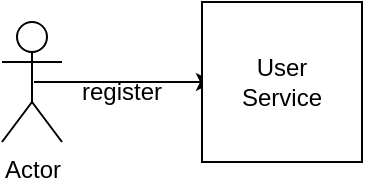 <mxfile version="14.6.10" type="github" pages="2">
  <diagram id="WGbYtp2I7hQmN5VS0vPb" name="Register a user">
    <mxGraphModel dx="1422" dy="772" grid="1" gridSize="10" guides="1" tooltips="1" connect="1" arrows="1" fold="1" page="1" pageScale="1" pageWidth="850" pageHeight="1100" math="0" shadow="0">
      <root>
        <mxCell id="k-vgpQ2rgIqrTTHoVK5a-0" />
        <mxCell id="k-vgpQ2rgIqrTTHoVK5a-1" parent="k-vgpQ2rgIqrTTHoVK5a-0" />
        <mxCell id="k-vgpQ2rgIqrTTHoVK5a-5" value="" style="edgeStyle=orthogonalEdgeStyle;rounded=0;orthogonalLoop=1;jettySize=auto;html=1;" edge="1" parent="k-vgpQ2rgIqrTTHoVK5a-1">
          <mxGeometry relative="1" as="geometry">
            <mxPoint x="66" y="80" as="sourcePoint" />
            <mxPoint x="156" y="80" as="targetPoint" />
          </mxGeometry>
        </mxCell>
        <mxCell id="k-vgpQ2rgIqrTTHoVK5a-7" value="register" style="text;html=1;strokeColor=none;fillColor=none;align=center;verticalAlign=middle;whiteSpace=wrap;rounded=0;" vertex="1" parent="k-vgpQ2rgIqrTTHoVK5a-1">
          <mxGeometry x="90" y="75" width="40" height="20" as="geometry" />
        </mxCell>
        <mxCell id="k-vgpQ2rgIqrTTHoVK5a-2" value="" style="whiteSpace=wrap;html=1;aspect=fixed;" vertex="1" parent="k-vgpQ2rgIqrTTHoVK5a-1">
          <mxGeometry x="150" y="40" width="80" height="80" as="geometry" />
        </mxCell>
        <mxCell id="k-vgpQ2rgIqrTTHoVK5a-3" value="User Service" style="text;html=1;strokeColor=none;fillColor=none;align=center;verticalAlign=middle;whiteSpace=wrap;rounded=0;" vertex="1" parent="k-vgpQ2rgIqrTTHoVK5a-1">
          <mxGeometry x="170" y="70" width="40" height="20" as="geometry" />
        </mxCell>
        <mxCell id="k-vgpQ2rgIqrTTHoVK5a-4" value="Actor" style="shape=umlActor;verticalLabelPosition=bottom;verticalAlign=top;html=1;outlineConnect=0;" vertex="1" parent="k-vgpQ2rgIqrTTHoVK5a-1">
          <mxGeometry x="50" y="50" width="30" height="60" as="geometry" />
        </mxCell>
      </root>
    </mxGraphModel>
  </diagram>
  <diagram id="f8_L_EfyixUUC7JVE0zl" name="Auth a user">
    <mxGraphModel dx="1422" dy="772" grid="1" gridSize="10" guides="1" tooltips="1" connect="1" arrows="1" fold="1" page="1" pageScale="1" pageWidth="850" pageHeight="1100" math="0" shadow="0">
      <root>
        <mxCell id="0" />
        <mxCell id="1" parent="0" />
        <mxCell id="upAZHQhvYbK1pT-DLLbZ-2" value="" style="endArrow=classic;html=1;rounded=0;edgeStyle=orthogonalEdgeStyle;" edge="1" parent="1">
          <mxGeometry relative="1" as="geometry">
            <mxPoint x="80" y="149.5" as="sourcePoint" />
            <mxPoint x="180" y="149.5" as="targetPoint" />
          </mxGeometry>
        </mxCell>
        <mxCell id="upAZHQhvYbK1pT-DLLbZ-3" value="TenantId&lt;br&gt;secrete" style="edgeLabel;resizable=0;html=1;align=center;verticalAlign=middle;" connectable="0" vertex="1" parent="upAZHQhvYbK1pT-DLLbZ-2">
          <mxGeometry relative="1" as="geometry" />
        </mxCell>
        <mxCell id="qTd9H3Z8LBFXoMIJJ0yk-1" value="" style="endArrow=classic;html=1;rounded=0;edgeStyle=orthogonalEdgeStyle;" edge="1" parent="1">
          <mxGeometry relative="1" as="geometry">
            <mxPoint x="260" y="149.5" as="sourcePoint" />
            <mxPoint x="360" y="149.5" as="targetPoint" />
          </mxGeometry>
        </mxCell>
        <mxCell id="qTd9H3Z8LBFXoMIJJ0yk-5" value="" style="shape=cylinder3;whiteSpace=wrap;html=1;boundedLbl=1;backgroundOutline=1;size=15;" vertex="1" parent="1">
          <mxGeometry x="540" y="110" width="60" height="80" as="geometry" />
        </mxCell>
        <mxCell id="qTd9H3Z8LBFXoMIJJ0yk-6" value="" style="endArrow=classic;html=1;rounded=0;edgeStyle=orthogonalEdgeStyle;" edge="1" parent="1">
          <mxGeometry relative="1" as="geometry">
            <mxPoint x="440" y="149.5" as="sourcePoint" />
            <mxPoint x="540" y="149.5" as="targetPoint" />
          </mxGeometry>
        </mxCell>
        <mxCell id="qTd9H3Z8LBFXoMIJJ0yk-7" value="Get config" style="edgeLabel;resizable=0;html=1;align=center;verticalAlign=middle;" connectable="0" vertex="1" parent="qTd9H3Z8LBFXoMIJJ0yk-6">
          <mxGeometry relative="1" as="geometry" />
        </mxCell>
        <mxCell id="qTd9H3Z8LBFXoMIJJ0yk-19" value="" style="edgeStyle=orthogonalEdgeStyle;rounded=0;orthogonalLoop=1;jettySize=auto;html=1;" edge="1" parent="1" source="qTd9H3Z8LBFXoMIJJ0yk-8" target="qTd9H3Z8LBFXoMIJJ0yk-10">
          <mxGeometry relative="1" as="geometry">
            <Array as="points">
              <mxPoint x="320" y="300" />
              <mxPoint x="320" y="300" />
            </Array>
          </mxGeometry>
        </mxCell>
        <mxCell id="qTd9H3Z8LBFXoMIJJ0yk-8" value="" style="rounded=0;whiteSpace=wrap;html=1;direction=south;" vertex="1" parent="1">
          <mxGeometry x="360" y="110" width="80" height="250" as="geometry" />
        </mxCell>
        <mxCell id="qTd9H3Z8LBFXoMIJJ0yk-9" value="Configuration&lt;br&gt;service" style="text;html=1;strokeColor=none;fillColor=none;align=center;verticalAlign=middle;whiteSpace=wrap;rounded=0;" vertex="1" parent="1">
          <mxGeometry x="380" y="210" width="40" height="20" as="geometry" />
        </mxCell>
        <mxCell id="qTd9H3Z8LBFXoMIJJ0yk-21" style="edgeStyle=orthogonalEdgeStyle;rounded=0;orthogonalLoop=1;jettySize=auto;html=1;startArrow=none;" edge="1" parent="1" source="qTd9H3Z8LBFXoMIJJ0yk-22">
          <mxGeometry relative="1" as="geometry">
            <mxPoint x="70" y="150" as="targetPoint" />
            <Array as="points" />
          </mxGeometry>
        </mxCell>
        <mxCell id="qTd9H3Z8LBFXoMIJJ0yk-10" value="" style="rounded=0;whiteSpace=wrap;html=1;direction=south;" vertex="1" parent="1">
          <mxGeometry x="180" y="110" width="80" height="250" as="geometry" />
        </mxCell>
        <mxCell id="qTd9H3Z8LBFXoMIJJ0yk-11" value="User service" style="text;html=1;strokeColor=none;fillColor=none;align=center;verticalAlign=middle;whiteSpace=wrap;rounded=0;" vertex="1" parent="1">
          <mxGeometry x="200" y="210" width="40" height="20" as="geometry" />
        </mxCell>
        <mxCell id="qTd9H3Z8LBFXoMIJJ0yk-13" value="Call&lt;br&gt;GetConfig by&lt;br&gt;Tenant" style="edgeLabel;resizable=0;html=1;align=center;verticalAlign=middle;" connectable="0" vertex="1" parent="1">
          <mxGeometry x="220" y="150" as="geometry" />
        </mxCell>
        <mxCell id="qTd9H3Z8LBFXoMIJJ0yk-16" value="" style="endArrow=classic;html=1;rounded=0;edgeStyle=orthogonalEdgeStyle;entryX=0.75;entryY=0;entryDx=0;entryDy=0;" edge="1" parent="1" target="qTd9H3Z8LBFXoMIJJ0yk-8">
          <mxGeometry relative="1" as="geometry">
            <mxPoint x="590" y="190" as="sourcePoint" />
            <mxPoint x="570" y="300" as="targetPoint" />
            <Array as="points">
              <mxPoint x="590" y="210" />
              <mxPoint x="520" y="210" />
              <mxPoint x="520" y="300" />
              <mxPoint x="440" y="300" />
            </Array>
          </mxGeometry>
        </mxCell>
        <mxCell id="qTd9H3Z8LBFXoMIJJ0yk-17" value="return data" style="edgeLabel;resizable=0;html=1;align=center;verticalAlign=middle;" connectable="0" vertex="1" parent="qTd9H3Z8LBFXoMIJJ0yk-16">
          <mxGeometry relative="1" as="geometry" />
        </mxCell>
        <mxCell id="qTd9H3Z8LBFXoMIJJ0yk-18" value="Pass through" style="text;html=1;strokeColor=none;fillColor=none;align=center;verticalAlign=middle;whiteSpace=wrap;rounded=0;" vertex="1" parent="1">
          <mxGeometry x="380" y="290" width="40" height="20" as="geometry" />
        </mxCell>
        <mxCell id="qTd9H3Z8LBFXoMIJJ0yk-20" value="Authenticate&lt;br&gt;load claims&lt;br&gt;" style="text;html=1;strokeColor=none;fillColor=none;align=center;verticalAlign=middle;whiteSpace=wrap;rounded=0;" vertex="1" parent="1">
          <mxGeometry x="195" y="260" width="50" height="50" as="geometry" />
        </mxCell>
        <mxCell id="qTd9H3Z8LBFXoMIJJ0yk-22" value="Jwt returned&lt;br&gt;" style="text;html=1;strokeColor=none;fillColor=none;align=center;verticalAlign=middle;whiteSpace=wrap;rounded=0;" vertex="1" parent="1">
          <mxGeometry x="100" y="290" width="40" height="20" as="geometry" />
        </mxCell>
        <mxCell id="qTd9H3Z8LBFXoMIJJ0yk-23" value="" style="edgeStyle=orthogonalEdgeStyle;rounded=0;orthogonalLoop=1;jettySize=auto;html=1;endArrow=none;" edge="1" parent="1" source="qTd9H3Z8LBFXoMIJJ0yk-10" target="qTd9H3Z8LBFXoMIJJ0yk-22">
          <mxGeometry relative="1" as="geometry">
            <mxPoint x="70" y="150" as="targetPoint" />
            <mxPoint x="180" y="300" as="sourcePoint" />
            <Array as="points">
              <mxPoint x="130" y="310" />
              <mxPoint x="130" y="310" />
            </Array>
          </mxGeometry>
        </mxCell>
      </root>
    </mxGraphModel>
  </diagram>
</mxfile>
